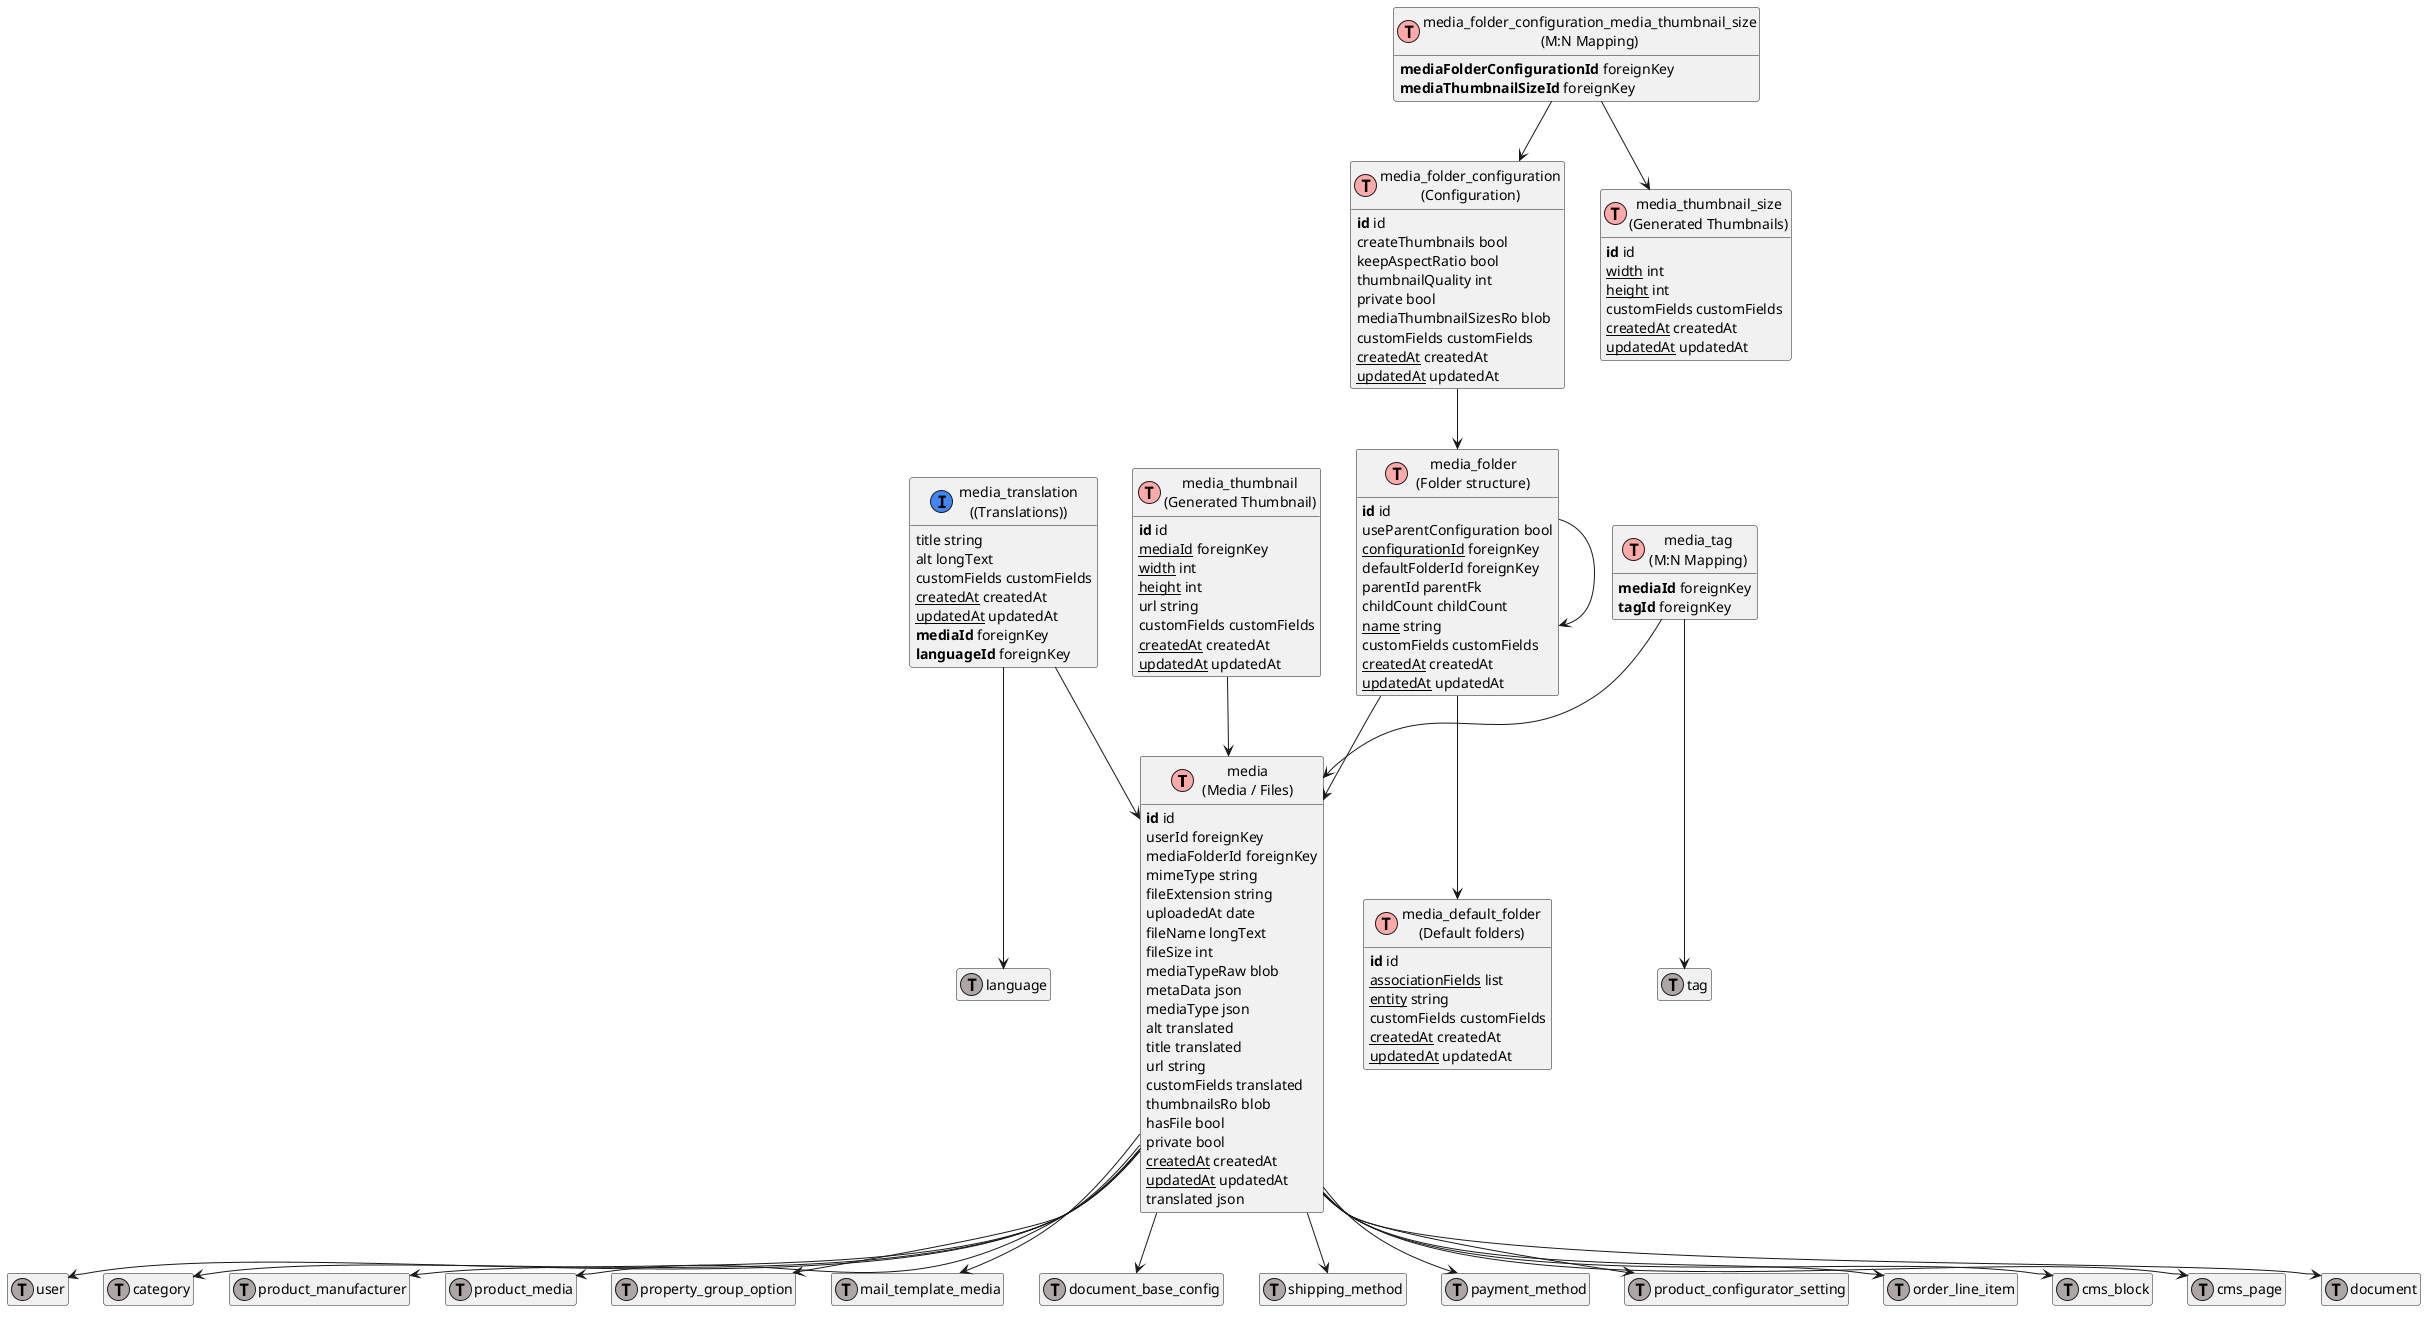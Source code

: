 @startuml
' uncomment the line below if you're using computer with a retina display
' skinparam dpi 300
!define Table(name,desc) class name as "desc" << (T,#FFAAAA) >>
!define ForeignTable(name,desc) class name as "desc" << (T,#ada6a6) >>
!define TranslationTable(name,desc) class name as "desc" << (I,#4286f4) >>
' we use bold for primary key
' green color for unique
' and underscore for not_null
!define primary_key(x) <b>x</b>
!define unique(x) <color:green>x</color>
!define not_null(x) <u>x</u>
' other tags available:
' <i></i>
' <back:COLOR></color>, where color is a color name or html color code
' (#FFAACC)
' see: http://plantuml.com/classes.html#More
hide methods
hide stereotypes
hide empty members
skinparam backgroundColor #FFFFFF

' entities

Table(ShopwareCoreContentMediaMediaDefinition, "media\n(Media / Files)") {
   primary_key(id) id
   userId foreignKey
   mediaFolderId foreignKey
   mimeType string
   fileExtension string
   uploadedAt date
   fileName longText
   fileSize int
   mediaTypeRaw blob
   metaData json
   mediaType json
   alt translated
   title translated
   url string
   customFields translated
   thumbnailsRo blob
   hasFile bool
   private bool
   not_null(createdAt) createdAt
   not_null(updatedAt) updatedAt
   translated json
}
Table(ShopwareCoreContentMediaAggregateMediaDefaultFolderMediaDefaultFolderDefinition, "media_default_folder\n(Default folders)") {
   primary_key(id) id
   not_null(associationFields) list
   not_null(entity) string
   customFields customFields
   not_null(createdAt) createdAt
   not_null(updatedAt) updatedAt
}
Table(ShopwareCoreContentMediaAggregateMediaThumbnailMediaThumbnailDefinition, "media_thumbnail\n(Generated Thumbnail)") {
   primary_key(id) id
   not_null(mediaId) foreignKey
   not_null(width) int
   not_null(height) int
   url string
   customFields customFields
   not_null(createdAt) createdAt
   not_null(updatedAt) updatedAt
}
TranslationTable(ShopwareCoreContentMediaAggregateMediaTranslationMediaTranslationDefinition, "media_translation\n((Translations))") {
   title string
   alt longText
   customFields customFields
   not_null(createdAt) createdAt
   not_null(updatedAt) updatedAt
   primary_key(mediaId) foreignKey
   primary_key(languageId) foreignKey
}
Table(ShopwareCoreContentMediaAggregateMediaFolderMediaFolderDefinition, "media_folder\n(Folder structure)") {
   primary_key(id) id
   useParentConfiguration bool
   not_null(configurationId) foreignKey
   defaultFolderId foreignKey
   parentId parentFk
   childCount childCount
   not_null(name) string
   customFields customFields
   not_null(createdAt) createdAt
   not_null(updatedAt) updatedAt
}
Table(ShopwareCoreContentMediaAggregateMediaThumbnailSizeMediaThumbnailSizeDefinition, "media_thumbnail_size\n(Generated Thumbnails)") {
   primary_key(id) id
   not_null(width) int
   not_null(height) int
   customFields customFields
   not_null(createdAt) createdAt
   not_null(updatedAt) updatedAt
}
Table(ShopwareCoreContentMediaAggregateMediaFolderConfigurationMediaFolderConfigurationDefinition, "media_folder_configuration\n(Configuration)") {
   primary_key(id) id
   createThumbnails bool
   keepAspectRatio bool
   thumbnailQuality int
   private bool
   mediaThumbnailSizesRo blob
   customFields customFields
   not_null(createdAt) createdAt
   not_null(updatedAt) updatedAt
}
Table(ShopwareCoreContentMediaAggregateMediaFolderConfigurationMediaThumbnailSizeMediaFolderConfigurationMediaThumbnailSizeDefinition, "media_folder_configuration_media_thumbnail_size\n(M:N Mapping)") {
   primary_key(mediaFolderConfigurationId) foreignKey
   primary_key(mediaThumbnailSizeId) foreignKey
}
Table(ShopwareCoreContentMediaAggregateMediaTagMediaTagDefinition, "media_tag\n(M:N Mapping)") {
   primary_key(mediaId) foreignKey
   primary_key(tagId) foreignKey
}
ForeignTable(ShopwareCoreSystemUserUserDefinition, "user") {
}
ForeignTable(ShopwareCoreContentCategoryCategoryDefinition, "category") {
}
ForeignTable(ShopwareCoreContentProductAggregateProductManufacturerProductManufacturerDefinition, "product_manufacturer") {
}
ForeignTable(ShopwareCoreContentProductAggregateProductMediaProductMediaDefinition, "product_media") {
}
ForeignTable(ShopwareCoreContentPropertyAggregatePropertyGroupOptionPropertyGroupOptionDefinition, "property_group_option") {
}
ForeignTable(ShopwareCoreContentMailTemplateAggregateMailTemplateMediaMailTemplateMediaDefinition, "mail_template_media") {
}
ForeignTable(ShopwareCoreCheckoutDocumentAggregateDocumentBaseConfigDocumentBaseConfigDefinition, "document_base_config") {
}
ForeignTable(ShopwareCoreCheckoutShippingShippingMethodDefinition, "shipping_method") {
}
ForeignTable(ShopwareCoreCheckoutPaymentPaymentMethodDefinition, "payment_method") {
}
ForeignTable(ShopwareCoreContentProductAggregateProductConfiguratorSettingProductConfiguratorSettingDefinition, "product_configurator_setting") {
}
ForeignTable(ShopwareCoreCheckoutOrderAggregateOrderLineItemOrderLineItemDefinition, "order_line_item") {
}
ForeignTable(ShopwareCoreContentCmsAggregateCmsBlockCmsBlockDefinition, "cms_block") {
}
ForeignTable(ShopwareCoreContentCmsCmsPageDefinition, "cms_page") {
}
ForeignTable(ShopwareCoreCheckoutDocumentDocumentDefinition, "document") {
}
ForeignTable(ShopwareCoreFrameworkLanguageLanguageDefinition, "language") {
}
ForeignTable(ShopwareCoreSystemTagTagDefinition, "tag") {
}

' relationshipd

ShopwareCoreContentMediaMediaDefinition --> ShopwareCoreSystemUserUserDefinition
ShopwareCoreContentMediaMediaDefinition --> ShopwareCoreContentCategoryCategoryDefinition
ShopwareCoreContentMediaMediaDefinition --> ShopwareCoreContentProductAggregateProductManufacturerProductManufacturerDefinition
ShopwareCoreContentMediaMediaDefinition --> ShopwareCoreContentProductAggregateProductMediaProductMediaDefinition
ShopwareCoreContentMediaAggregateMediaTranslationMediaTranslationDefinition --> ShopwareCoreContentMediaMediaDefinition
ShopwareCoreContentMediaAggregateMediaThumbnailMediaThumbnailDefinition --> ShopwareCoreContentMediaMediaDefinition
ShopwareCoreContentMediaAggregateMediaFolderMediaFolderDefinition --> ShopwareCoreContentMediaMediaDefinition
ShopwareCoreContentMediaMediaDefinition --> ShopwareCoreContentPropertyAggregatePropertyGroupOptionPropertyGroupOptionDefinition
ShopwareCoreContentMediaAggregateMediaTagMediaTagDefinition --> ShopwareCoreContentMediaMediaDefinition
ShopwareCoreContentMediaMediaDefinition --> ShopwareCoreContentMailTemplateAggregateMailTemplateMediaMailTemplateMediaDefinition
ShopwareCoreContentMediaMediaDefinition --> ShopwareCoreCheckoutDocumentAggregateDocumentBaseConfigDocumentBaseConfigDefinition
ShopwareCoreContentMediaMediaDefinition --> ShopwareCoreCheckoutShippingShippingMethodDefinition
ShopwareCoreContentMediaMediaDefinition --> ShopwareCoreCheckoutPaymentPaymentMethodDefinition
ShopwareCoreContentMediaMediaDefinition --> ShopwareCoreContentProductAggregateProductConfiguratorSettingProductConfiguratorSettingDefinition
ShopwareCoreContentMediaMediaDefinition --> ShopwareCoreCheckoutOrderAggregateOrderLineItemOrderLineItemDefinition
ShopwareCoreContentMediaMediaDefinition --> ShopwareCoreContentCmsAggregateCmsBlockCmsBlockDefinition
ShopwareCoreContentMediaMediaDefinition --> ShopwareCoreContentCmsCmsPageDefinition
ShopwareCoreContentMediaMediaDefinition --> ShopwareCoreCheckoutDocumentDocumentDefinition
ShopwareCoreContentMediaAggregateMediaFolderMediaFolderDefinition --> ShopwareCoreContentMediaAggregateMediaDefaultFolderMediaDefaultFolderDefinition
ShopwareCoreContentMediaAggregateMediaTranslationMediaTranslationDefinition --> ShopwareCoreFrameworkLanguageLanguageDefinition
ShopwareCoreContentMediaAggregateMediaFolderMediaFolderDefinition --> ShopwareCoreContentMediaAggregateMediaFolderMediaFolderDefinition
ShopwareCoreContentMediaAggregateMediaFolderConfigurationMediaFolderConfigurationDefinition --> ShopwareCoreContentMediaAggregateMediaFolderMediaFolderDefinition
ShopwareCoreContentMediaAggregateMediaFolderConfigurationMediaThumbnailSizeMediaFolderConfigurationMediaThumbnailSizeDefinition --> ShopwareCoreContentMediaAggregateMediaThumbnailSizeMediaThumbnailSizeDefinition
ShopwareCoreContentMediaAggregateMediaFolderConfigurationMediaThumbnailSizeMediaFolderConfigurationMediaThumbnailSizeDefinition --> ShopwareCoreContentMediaAggregateMediaFolderConfigurationMediaFolderConfigurationDefinition
ShopwareCoreContentMediaAggregateMediaTagMediaTagDefinition --> ShopwareCoreSystemTagTagDefinition
@enduml
